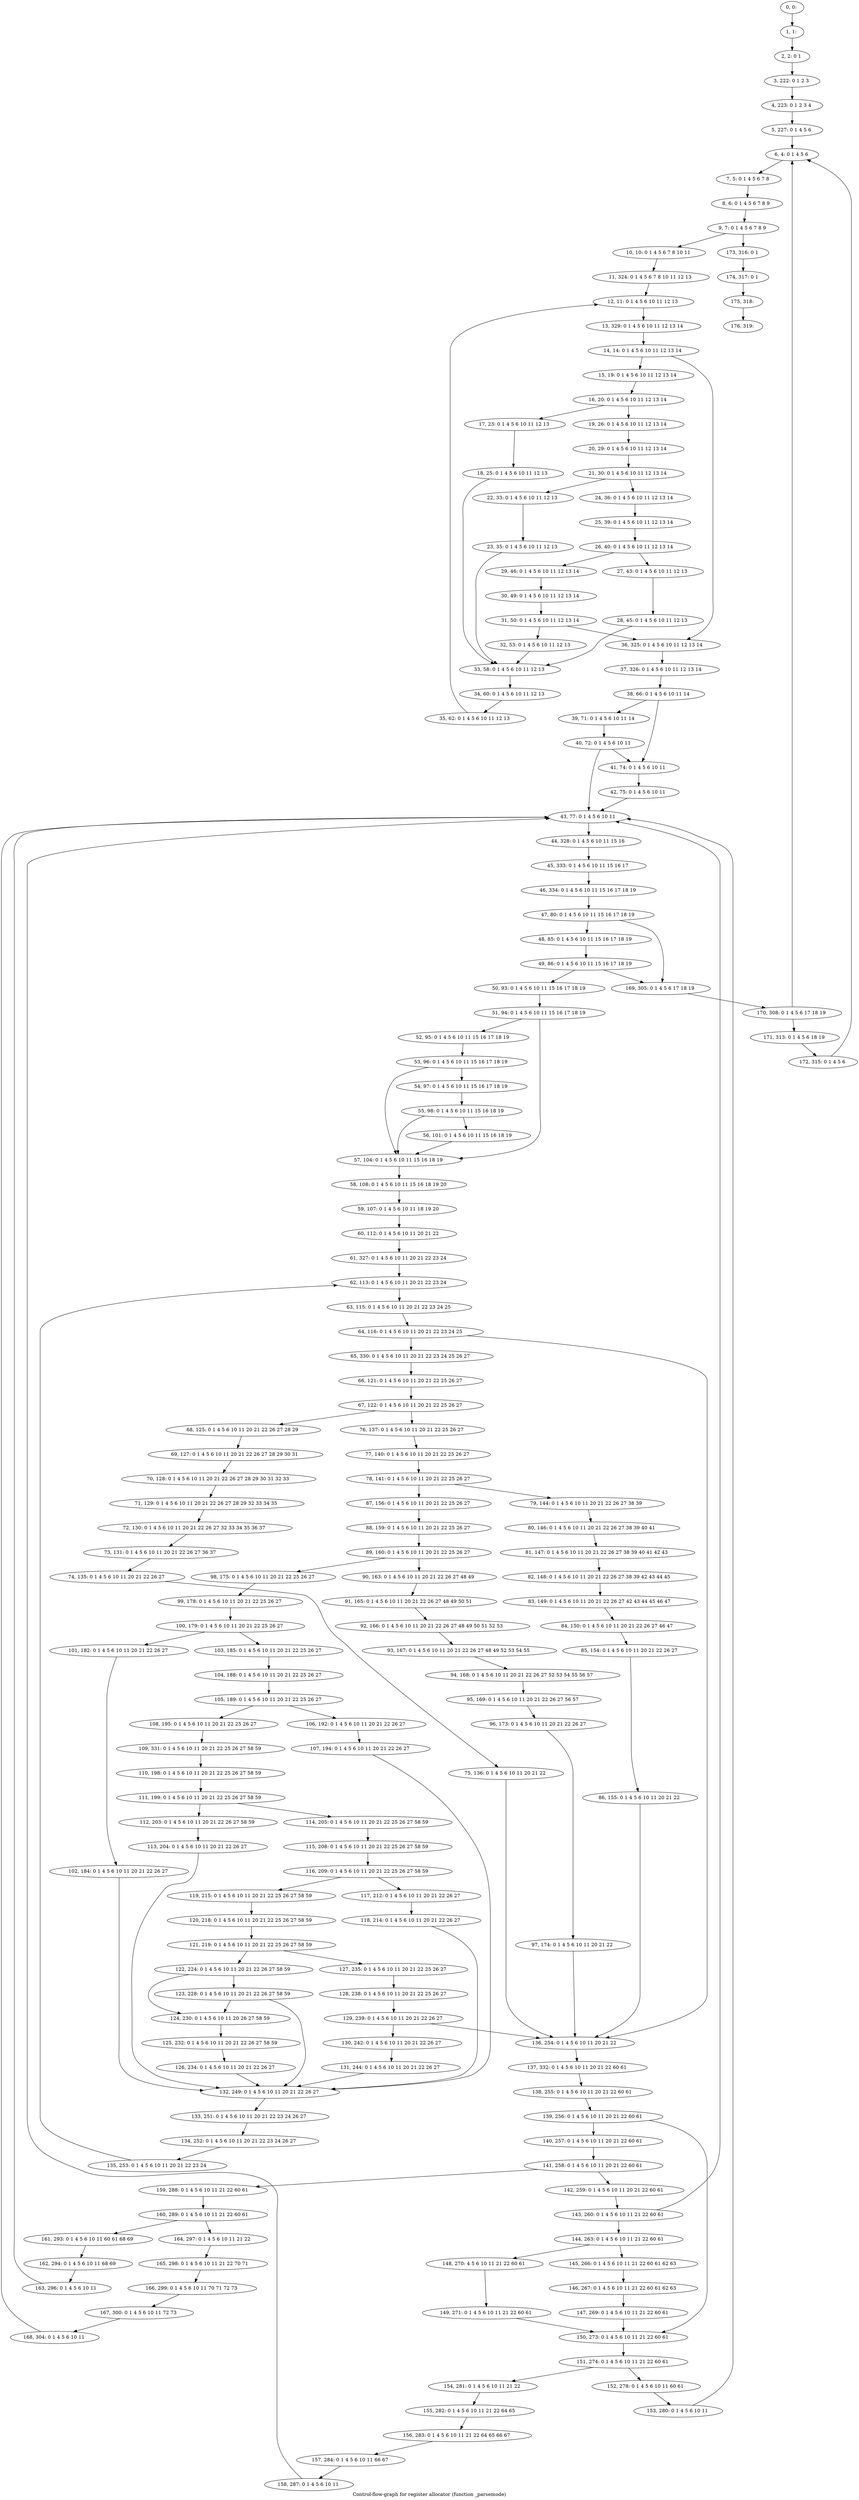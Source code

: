digraph G {
graph [label="Control-flow-graph for register allocator (function _parsemode)"]
0[label="0, 0: "];
1[label="1, 1: "];
2[label="2, 2: 0 1 "];
3[label="3, 222: 0 1 2 3 "];
4[label="4, 223: 0 1 2 3 4 "];
5[label="5, 227: 0 1 4 5 6 "];
6[label="6, 4: 0 1 4 5 6 "];
7[label="7, 5: 0 1 4 5 6 7 8 "];
8[label="8, 6: 0 1 4 5 6 7 8 9 "];
9[label="9, 7: 0 1 4 5 6 7 8 9 "];
10[label="10, 10: 0 1 4 5 6 7 8 10 11 "];
11[label="11, 324: 0 1 4 5 6 7 8 10 11 12 13 "];
12[label="12, 11: 0 1 4 5 6 10 11 12 13 "];
13[label="13, 329: 0 1 4 5 6 10 11 12 13 14 "];
14[label="14, 14: 0 1 4 5 6 10 11 12 13 14 "];
15[label="15, 19: 0 1 4 5 6 10 11 12 13 14 "];
16[label="16, 20: 0 1 4 5 6 10 11 12 13 14 "];
17[label="17, 23: 0 1 4 5 6 10 11 12 13 "];
18[label="18, 25: 0 1 4 5 6 10 11 12 13 "];
19[label="19, 26: 0 1 4 5 6 10 11 12 13 14 "];
20[label="20, 29: 0 1 4 5 6 10 11 12 13 14 "];
21[label="21, 30: 0 1 4 5 6 10 11 12 13 14 "];
22[label="22, 33: 0 1 4 5 6 10 11 12 13 "];
23[label="23, 35: 0 1 4 5 6 10 11 12 13 "];
24[label="24, 36: 0 1 4 5 6 10 11 12 13 14 "];
25[label="25, 39: 0 1 4 5 6 10 11 12 13 14 "];
26[label="26, 40: 0 1 4 5 6 10 11 12 13 14 "];
27[label="27, 43: 0 1 4 5 6 10 11 12 13 "];
28[label="28, 45: 0 1 4 5 6 10 11 12 13 "];
29[label="29, 46: 0 1 4 5 6 10 11 12 13 14 "];
30[label="30, 49: 0 1 4 5 6 10 11 12 13 14 "];
31[label="31, 50: 0 1 4 5 6 10 11 12 13 14 "];
32[label="32, 53: 0 1 4 5 6 10 11 12 13 "];
33[label="33, 58: 0 1 4 5 6 10 11 12 13 "];
34[label="34, 60: 0 1 4 5 6 10 11 12 13 "];
35[label="35, 62: 0 1 4 5 6 10 11 12 13 "];
36[label="36, 325: 0 1 4 5 6 10 11 12 13 14 "];
37[label="37, 326: 0 1 4 5 6 10 11 12 13 14 "];
38[label="38, 66: 0 1 4 5 6 10 11 14 "];
39[label="39, 71: 0 1 4 5 6 10 11 14 "];
40[label="40, 72: 0 1 4 5 6 10 11 "];
41[label="41, 74: 0 1 4 5 6 10 11 "];
42[label="42, 75: 0 1 4 5 6 10 11 "];
43[label="43, 77: 0 1 4 5 6 10 11 "];
44[label="44, 328: 0 1 4 5 6 10 11 15 16 "];
45[label="45, 333: 0 1 4 5 6 10 11 15 16 17 "];
46[label="46, 334: 0 1 4 5 6 10 11 15 16 17 18 19 "];
47[label="47, 80: 0 1 4 5 6 10 11 15 16 17 18 19 "];
48[label="48, 85: 0 1 4 5 6 10 11 15 16 17 18 19 "];
49[label="49, 86: 0 1 4 5 6 10 11 15 16 17 18 19 "];
50[label="50, 93: 0 1 4 5 6 10 11 15 16 17 18 19 "];
51[label="51, 94: 0 1 4 5 6 10 11 15 16 17 18 19 "];
52[label="52, 95: 0 1 4 5 6 10 11 15 16 17 18 19 "];
53[label="53, 96: 0 1 4 5 6 10 11 15 16 17 18 19 "];
54[label="54, 97: 0 1 4 5 6 10 11 15 16 17 18 19 "];
55[label="55, 98: 0 1 4 5 6 10 11 15 16 18 19 "];
56[label="56, 101: 0 1 4 5 6 10 11 15 16 18 19 "];
57[label="57, 104: 0 1 4 5 6 10 11 15 16 18 19 "];
58[label="58, 108: 0 1 4 5 6 10 11 15 16 18 19 20 "];
59[label="59, 107: 0 1 4 5 6 10 11 18 19 20 "];
60[label="60, 112: 0 1 4 5 6 10 11 20 21 22 "];
61[label="61, 327: 0 1 4 5 6 10 11 20 21 22 23 24 "];
62[label="62, 113: 0 1 4 5 6 10 11 20 21 22 23 24 "];
63[label="63, 115: 0 1 4 5 6 10 11 20 21 22 23 24 25 "];
64[label="64, 116: 0 1 4 5 6 10 11 20 21 22 23 24 25 "];
65[label="65, 330: 0 1 4 5 6 10 11 20 21 22 23 24 25 26 27 "];
66[label="66, 121: 0 1 4 5 6 10 11 20 21 22 25 26 27 "];
67[label="67, 122: 0 1 4 5 6 10 11 20 21 22 25 26 27 "];
68[label="68, 125: 0 1 4 5 6 10 11 20 21 22 26 27 28 29 "];
69[label="69, 127: 0 1 4 5 6 10 11 20 21 22 26 27 28 29 30 31 "];
70[label="70, 128: 0 1 4 5 6 10 11 20 21 22 26 27 28 29 30 31 32 33 "];
71[label="71, 129: 0 1 4 5 6 10 11 20 21 22 26 27 28 29 32 33 34 35 "];
72[label="72, 130: 0 1 4 5 6 10 11 20 21 22 26 27 32 33 34 35 36 37 "];
73[label="73, 131: 0 1 4 5 6 10 11 20 21 22 26 27 36 37 "];
74[label="74, 135: 0 1 4 5 6 10 11 20 21 22 26 27 "];
75[label="75, 136: 0 1 4 5 6 10 11 20 21 22 "];
76[label="76, 137: 0 1 4 5 6 10 11 20 21 22 25 26 27 "];
77[label="77, 140: 0 1 4 5 6 10 11 20 21 22 25 26 27 "];
78[label="78, 141: 0 1 4 5 6 10 11 20 21 22 25 26 27 "];
79[label="79, 144: 0 1 4 5 6 10 11 20 21 22 26 27 38 39 "];
80[label="80, 146: 0 1 4 5 6 10 11 20 21 22 26 27 38 39 40 41 "];
81[label="81, 147: 0 1 4 5 6 10 11 20 21 22 26 27 38 39 40 41 42 43 "];
82[label="82, 148: 0 1 4 5 6 10 11 20 21 22 26 27 38 39 42 43 44 45 "];
83[label="83, 149: 0 1 4 5 6 10 11 20 21 22 26 27 42 43 44 45 46 47 "];
84[label="84, 150: 0 1 4 5 6 10 11 20 21 22 26 27 46 47 "];
85[label="85, 154: 0 1 4 5 6 10 11 20 21 22 26 27 "];
86[label="86, 155: 0 1 4 5 6 10 11 20 21 22 "];
87[label="87, 156: 0 1 4 5 6 10 11 20 21 22 25 26 27 "];
88[label="88, 159: 0 1 4 5 6 10 11 20 21 22 25 26 27 "];
89[label="89, 160: 0 1 4 5 6 10 11 20 21 22 25 26 27 "];
90[label="90, 163: 0 1 4 5 6 10 11 20 21 22 26 27 48 49 "];
91[label="91, 165: 0 1 4 5 6 10 11 20 21 22 26 27 48 49 50 51 "];
92[label="92, 166: 0 1 4 5 6 10 11 20 21 22 26 27 48 49 50 51 52 53 "];
93[label="93, 167: 0 1 4 5 6 10 11 20 21 22 26 27 48 49 52 53 54 55 "];
94[label="94, 168: 0 1 4 5 6 10 11 20 21 22 26 27 52 53 54 55 56 57 "];
95[label="95, 169: 0 1 4 5 6 10 11 20 21 22 26 27 56 57 "];
96[label="96, 173: 0 1 4 5 6 10 11 20 21 22 26 27 "];
97[label="97, 174: 0 1 4 5 6 10 11 20 21 22 "];
98[label="98, 175: 0 1 4 5 6 10 11 20 21 22 25 26 27 "];
99[label="99, 178: 0 1 4 5 6 10 11 20 21 22 25 26 27 "];
100[label="100, 179: 0 1 4 5 6 10 11 20 21 22 25 26 27 "];
101[label="101, 182: 0 1 4 5 6 10 11 20 21 22 26 27 "];
102[label="102, 184: 0 1 4 5 6 10 11 20 21 22 26 27 "];
103[label="103, 185: 0 1 4 5 6 10 11 20 21 22 25 26 27 "];
104[label="104, 188: 0 1 4 5 6 10 11 20 21 22 25 26 27 "];
105[label="105, 189: 0 1 4 5 6 10 11 20 21 22 25 26 27 "];
106[label="106, 192: 0 1 4 5 6 10 11 20 21 22 26 27 "];
107[label="107, 194: 0 1 4 5 6 10 11 20 21 22 26 27 "];
108[label="108, 195: 0 1 4 5 6 10 11 20 21 22 25 26 27 "];
109[label="109, 331: 0 1 4 5 6 10 11 20 21 22 25 26 27 58 59 "];
110[label="110, 198: 0 1 4 5 6 10 11 20 21 22 25 26 27 58 59 "];
111[label="111, 199: 0 1 4 5 6 10 11 20 21 22 25 26 27 58 59 "];
112[label="112, 203: 0 1 4 5 6 10 11 20 21 22 26 27 58 59 "];
113[label="113, 204: 0 1 4 5 6 10 11 20 21 22 26 27 "];
114[label="114, 205: 0 1 4 5 6 10 11 20 21 22 25 26 27 58 59 "];
115[label="115, 208: 0 1 4 5 6 10 11 20 21 22 25 26 27 58 59 "];
116[label="116, 209: 0 1 4 5 6 10 11 20 21 22 25 26 27 58 59 "];
117[label="117, 212: 0 1 4 5 6 10 11 20 21 22 26 27 "];
118[label="118, 214: 0 1 4 5 6 10 11 20 21 22 26 27 "];
119[label="119, 215: 0 1 4 5 6 10 11 20 21 22 25 26 27 58 59 "];
120[label="120, 218: 0 1 4 5 6 10 11 20 21 22 25 26 27 58 59 "];
121[label="121, 219: 0 1 4 5 6 10 11 20 21 22 25 26 27 58 59 "];
122[label="122, 224: 0 1 4 5 6 10 11 20 21 22 26 27 58 59 "];
123[label="123, 228: 0 1 4 5 6 10 11 20 21 22 26 27 58 59 "];
124[label="124, 230: 0 1 4 5 6 10 11 20 26 27 58 59 "];
125[label="125, 232: 0 1 4 5 6 10 11 20 21 22 26 27 58 59 "];
126[label="126, 234: 0 1 4 5 6 10 11 20 21 22 26 27 "];
127[label="127, 235: 0 1 4 5 6 10 11 20 21 22 25 26 27 "];
128[label="128, 238: 0 1 4 5 6 10 11 20 21 22 25 26 27 "];
129[label="129, 239: 0 1 4 5 6 10 11 20 21 22 26 27 "];
130[label="130, 242: 0 1 4 5 6 10 11 20 21 22 26 27 "];
131[label="131, 244: 0 1 4 5 6 10 11 20 21 22 26 27 "];
132[label="132, 249: 0 1 4 5 6 10 11 20 21 22 26 27 "];
133[label="133, 251: 0 1 4 5 6 10 11 20 21 22 23 24 26 27 "];
134[label="134, 252: 0 1 4 5 6 10 11 20 21 22 23 24 26 27 "];
135[label="135, 253: 0 1 4 5 6 10 11 20 21 22 23 24 "];
136[label="136, 254: 0 1 4 5 6 10 11 20 21 22 "];
137[label="137, 332: 0 1 4 5 6 10 11 20 21 22 60 61 "];
138[label="138, 255: 0 1 4 5 6 10 11 20 21 22 60 61 "];
139[label="139, 256: 0 1 4 5 6 10 11 20 21 22 60 61 "];
140[label="140, 257: 0 1 4 5 6 10 11 20 21 22 60 61 "];
141[label="141, 258: 0 1 4 5 6 10 11 20 21 22 60 61 "];
142[label="142, 259: 0 1 4 5 6 10 11 20 21 22 60 61 "];
143[label="143, 260: 0 1 4 5 6 10 11 21 22 60 61 "];
144[label="144, 263: 0 1 4 5 6 10 11 21 22 60 61 "];
145[label="145, 266: 0 1 4 5 6 10 11 21 22 60 61 62 63 "];
146[label="146, 267: 0 1 4 5 6 10 11 21 22 60 61 62 63 "];
147[label="147, 269: 0 1 4 5 6 10 11 21 22 60 61 "];
148[label="148, 270: 4 5 6 10 11 21 22 60 61 "];
149[label="149, 271: 0 1 4 5 6 10 11 21 22 60 61 "];
150[label="150, 273: 0 1 4 5 6 10 11 21 22 60 61 "];
151[label="151, 274: 0 1 4 5 6 10 11 21 22 60 61 "];
152[label="152, 278: 0 1 4 5 6 10 11 60 61 "];
153[label="153, 280: 0 1 4 5 6 10 11 "];
154[label="154, 281: 0 1 4 5 6 10 11 21 22 "];
155[label="155, 282: 0 1 4 5 6 10 11 21 22 64 65 "];
156[label="156, 283: 0 1 4 5 6 10 11 21 22 64 65 66 67 "];
157[label="157, 284: 0 1 4 5 6 10 11 66 67 "];
158[label="158, 287: 0 1 4 5 6 10 11 "];
159[label="159, 288: 0 1 4 5 6 10 11 21 22 60 61 "];
160[label="160, 289: 0 1 4 5 6 10 11 21 22 60 61 "];
161[label="161, 293: 0 1 4 5 6 10 11 60 61 68 69 "];
162[label="162, 294: 0 1 4 5 6 10 11 68 69 "];
163[label="163, 296: 0 1 4 5 6 10 11 "];
164[label="164, 297: 0 1 4 5 6 10 11 21 22 "];
165[label="165, 298: 0 1 4 5 6 10 11 21 22 70 71 "];
166[label="166, 299: 0 1 4 5 6 10 11 70 71 72 73 "];
167[label="167, 300: 0 1 4 5 6 10 11 72 73 "];
168[label="168, 304: 0 1 4 5 6 10 11 "];
169[label="169, 305: 0 1 4 5 6 17 18 19 "];
170[label="170, 308: 0 1 4 5 6 17 18 19 "];
171[label="171, 313: 0 1 4 5 6 18 19 "];
172[label="172, 315: 0 1 4 5 6 "];
173[label="173, 316: 0 1 "];
174[label="174, 317: 0 1 "];
175[label="175, 318: "];
176[label="176, 319: "];
0->1 ;
1->2 ;
2->3 ;
3->4 ;
4->5 ;
5->6 ;
6->7 ;
7->8 ;
8->9 ;
9->10 ;
9->173 ;
10->11 ;
11->12 ;
12->13 ;
13->14 ;
14->15 ;
14->36 ;
15->16 ;
16->17 ;
16->19 ;
17->18 ;
18->33 ;
19->20 ;
20->21 ;
21->22 ;
21->24 ;
22->23 ;
23->33 ;
24->25 ;
25->26 ;
26->27 ;
26->29 ;
27->28 ;
28->33 ;
29->30 ;
30->31 ;
31->32 ;
31->36 ;
32->33 ;
33->34 ;
34->35 ;
35->12 ;
36->37 ;
37->38 ;
38->39 ;
38->41 ;
39->40 ;
40->41 ;
40->43 ;
41->42 ;
42->43 ;
43->44 ;
44->45 ;
45->46 ;
46->47 ;
47->48 ;
47->169 ;
48->49 ;
49->50 ;
49->169 ;
50->51 ;
51->52 ;
51->57 ;
52->53 ;
53->54 ;
53->57 ;
54->55 ;
55->56 ;
55->57 ;
56->57 ;
57->58 ;
58->59 ;
59->60 ;
60->61 ;
61->62 ;
62->63 ;
63->64 ;
64->65 ;
64->136 ;
65->66 ;
66->67 ;
67->68 ;
67->76 ;
68->69 ;
69->70 ;
70->71 ;
71->72 ;
72->73 ;
73->74 ;
74->75 ;
75->136 ;
76->77 ;
77->78 ;
78->79 ;
78->87 ;
79->80 ;
80->81 ;
81->82 ;
82->83 ;
83->84 ;
84->85 ;
85->86 ;
86->136 ;
87->88 ;
88->89 ;
89->90 ;
89->98 ;
90->91 ;
91->92 ;
92->93 ;
93->94 ;
94->95 ;
95->96 ;
96->97 ;
97->136 ;
98->99 ;
99->100 ;
100->101 ;
100->103 ;
101->102 ;
102->132 ;
103->104 ;
104->105 ;
105->106 ;
105->108 ;
106->107 ;
107->132 ;
108->109 ;
109->110 ;
110->111 ;
111->112 ;
111->114 ;
112->113 ;
113->132 ;
114->115 ;
115->116 ;
116->117 ;
116->119 ;
117->118 ;
118->132 ;
119->120 ;
120->121 ;
121->122 ;
121->127 ;
122->123 ;
122->124 ;
123->124 ;
123->132 ;
124->125 ;
125->126 ;
126->132 ;
127->128 ;
128->129 ;
129->130 ;
129->136 ;
130->131 ;
131->132 ;
132->133 ;
133->134 ;
134->135 ;
135->62 ;
136->137 ;
137->138 ;
138->139 ;
139->140 ;
139->150 ;
140->141 ;
141->142 ;
141->159 ;
142->143 ;
143->144 ;
143->43 ;
144->145 ;
144->148 ;
145->146 ;
146->147 ;
147->150 ;
148->149 ;
149->150 ;
150->151 ;
151->152 ;
151->154 ;
152->153 ;
153->43 ;
154->155 ;
155->156 ;
156->157 ;
157->158 ;
158->43 ;
159->160 ;
160->161 ;
160->164 ;
161->162 ;
162->163 ;
163->43 ;
164->165 ;
165->166 ;
166->167 ;
167->168 ;
168->43 ;
169->170 ;
170->171 ;
170->6 ;
171->172 ;
172->6 ;
173->174 ;
174->175 ;
175->176 ;
}
